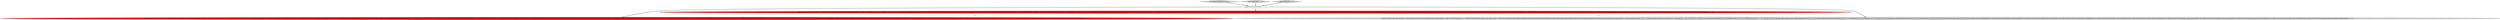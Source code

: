 digraph {
3 [style = filled, label = "testQuery(\"SELECT dim2, gran, SUM(cnt)\" + \"FROM (SELECT FLOOR(__time TO MONTH) AS gran, COALESCE(dim2, '') dim2, cnt FROM druid.foo) AS x\" + \"GROUP BY CUBE (dim2, gran)\",ImmutableList.of(GroupByQuery.builder().setDataSource(CalciteTests.DATASOURCE1).setInterval(querySegmentSpec(Filtration.eternity())).setGranularity(Granularities.ALL).setVirtualColumns(expressionVirtualColumn(\"v0\",\"case_searched(notnull(\"dim2\"),\"dim2\",'')\",ValueType.STRING),expressionVirtualColumn(\"v1\",\"timestamp_floor(\"__time\",'P1M',null,'UTC')\",ValueType.LONG)).setDimensions(dimensions(new DefaultDimensionSpec(\"v0\",\"d0\"),new DefaultDimensionSpec(\"v1\",\"d1\",ValueType.LONG))).setAggregatorSpecs(aggregators(new LongSumAggregatorFactory(\"a0\",\"cnt\"))).setSubtotalsSpec(ImmutableList.of(ImmutableList.of(\"d0\",\"d1\"),ImmutableList.of(\"d0\"),ImmutableList.of(\"d1\"),ImmutableList.of())).setContext(withTimestampResultContext(QUERY_CONTEXT_DEFAULT,\"d1\",1,Granularities.MONTH)).build()),ImmutableList.of(new Object((((edu.fdu.CPPDG.tinypdg.pe.ExpressionInfo@8ddba7,new Object((((edu.fdu.CPPDG.tinypdg.pe.ExpressionInfo@8ddbaf,new Object((((edu.fdu.CPPDG.tinypdg.pe.ExpressionInfo@8ddbb7,new Object((((edu.fdu.CPPDG.tinypdg.pe.ExpressionInfo@8ddbbf,new Object((((edu.fdu.CPPDG.tinypdg.pe.ExpressionInfo@8ddbc7,new Object((((edu.fdu.CPPDG.tinypdg.pe.ExpressionInfo@8ddbcf,new Object((((edu.fdu.CPPDG.tinypdg.pe.ExpressionInfo@8ddbd5,new Object((((edu.fdu.CPPDG.tinypdg.pe.ExpressionInfo@8ddbdb,new Object((((edu.fdu.CPPDG.tinypdg.pe.ExpressionInfo@8ddbe1,new Object((((edu.fdu.CPPDG.tinypdg.pe.ExpressionInfo@8ddbe9,new Object((((edu.fdu.CPPDG.tinypdg.pe.ExpressionInfo@8ddbf1))@@@4@@@['0', '1', '0']", fillcolor = red, shape = ellipse image = "AAA1AAABBB2BBB"];
5 [style = filled, label = "testQuery(\"SELECT dim2, gran, SUM(cnt)\" + \"FROM (SELECT FLOOR(__time TO MONTH) AS gran, COALESCE(dim2, '') dim2, cnt FROM druid.foo) AS x\" + \"GROUP BY GROUPING SETS ( (dim2, gran), (dim2), (gran), () ) LIMIT 100\",ImmutableList.of(GroupByQuery.builder().setDataSource(CalciteTests.DATASOURCE1).setInterval(querySegmentSpec(Filtration.eternity())).setGranularity(Granularities.ALL).setVirtualColumns(expressionVirtualColumn(\"v0\",\"case_searched(notnull(\"dim2\"),\"dim2\",'')\",ValueType.STRING),expressionVirtualColumn(\"v1\",\"timestamp_floor(\"__time\",'P1M',null,'UTC')\",ValueType.LONG)).setDimensions(dimensions(new DefaultDimensionSpec(\"v0\",\"d0\"),new DefaultDimensionSpec(\"v1\",\"d1\",ValueType.LONG))).setAggregatorSpecs(aggregators(new LongSumAggregatorFactory(\"a0\",\"cnt\"))).setSubtotalsSpec(ImmutableList.of(ImmutableList.of(\"d0\",\"d1\"),ImmutableList.of(\"d0\"),ImmutableList.of(\"d1\"),ImmutableList.of())).setLimitSpec(new DefaultLimitSpec(ImmutableList.of(),100)).setContext(QUERY_CONTEXT_DEFAULT).build()),ImmutableList.of(new Object((((edu.fdu.CPPDG.tinypdg.pe.ExpressionInfo@8ddc69,new Object((((edu.fdu.CPPDG.tinypdg.pe.ExpressionInfo@8ddc71,new Object((((edu.fdu.CPPDG.tinypdg.pe.ExpressionInfo@8ddc79,new Object((((edu.fdu.CPPDG.tinypdg.pe.ExpressionInfo@8ddc81,new Object((((edu.fdu.CPPDG.tinypdg.pe.ExpressionInfo@8ddc89,new Object((((edu.fdu.CPPDG.tinypdg.pe.ExpressionInfo@8ddc91,new Object((((edu.fdu.CPPDG.tinypdg.pe.ExpressionInfo@8ddc97,new Object((((edu.fdu.CPPDG.tinypdg.pe.ExpressionInfo@8ddc9d,new Object((((edu.fdu.CPPDG.tinypdg.pe.ExpressionInfo@8ddca3,new Object((((edu.fdu.CPPDG.tinypdg.pe.ExpressionInfo@8ddcab,new Object((((edu.fdu.CPPDG.tinypdg.pe.ExpressionInfo@8ddcb3))@@@4@@@['0', '0', '1']", fillcolor = lightgray, shape = ellipse image = "AAA0AAABBB3BBB"];
6 [style = filled, label = "testGroupingSetsWithLimit['0', '0', '1']", fillcolor = lightgray, shape = diamond image = "AAA0AAABBB3BBB"];
2 [style = filled, label = "cannotVectorize()@@@3@@@['1', '1', '1']", fillcolor = white, shape = ellipse image = "AAA0AAABBB1BBB"];
4 [style = filled, label = "testGroupByCube['0', '1', '0']", fillcolor = lightgray, shape = diamond image = "AAA0AAABBB2BBB"];
0 [style = filled, label = "testQuery(\"SELECT dim2, gran, SUM(cnt)\" + \"FROM (SELECT FLOOR(__time TO MONTH) AS gran, COALESCE(dim2, '') dim2, cnt FROM druid.foo) AS x\" + \"GROUP BY CUBE (dim2, gran)\",ImmutableList.of(GroupByQuery.builder().setDataSource(CalciteTests.DATASOURCE1).setInterval(querySegmentSpec(Filtration.eternity())).setGranularity(Granularities.ALL).setVirtualColumns(expressionVirtualColumn(\"v0\",\"case_searched(notnull(\"dim2\"),\"dim2\",'')\",ValueType.STRING),expressionVirtualColumn(\"v1\",\"timestamp_floor(\"__time\",'P1M',null,'UTC')\",ValueType.LONG)).setDimensions(dimensions(new DefaultDimensionSpec(\"v0\",\"d0\"),new DefaultDimensionSpec(\"v1\",\"d1\",ValueType.LONG))).setAggregatorSpecs(aggregators(new LongSumAggregatorFactory(\"a0\",\"cnt\"))).setSubtotalsSpec(ImmutableList.of(ImmutableList.of(\"d0\",\"d1\"),ImmutableList.of(\"d0\"),ImmutableList.of(\"d1\"),ImmutableList.of())).setContext(QUERY_CONTEXT_DEFAULT).build()),ImmutableList.of(new Object((((edu.fdu.CPPDG.tinypdg.pe.ExpressionInfo@8ddae6,new Object((((edu.fdu.CPPDG.tinypdg.pe.ExpressionInfo@8ddaee,new Object((((edu.fdu.CPPDG.tinypdg.pe.ExpressionInfo@8ddaf6,new Object((((edu.fdu.CPPDG.tinypdg.pe.ExpressionInfo@8ddafe,new Object((((edu.fdu.CPPDG.tinypdg.pe.ExpressionInfo@8ddb06,new Object((((edu.fdu.CPPDG.tinypdg.pe.ExpressionInfo@8ddb0e,new Object((((edu.fdu.CPPDG.tinypdg.pe.ExpressionInfo@8ddb14,new Object((((edu.fdu.CPPDG.tinypdg.pe.ExpressionInfo@8ddb1a,new Object((((edu.fdu.CPPDG.tinypdg.pe.ExpressionInfo@8ddb20,new Object((((edu.fdu.CPPDG.tinypdg.pe.ExpressionInfo@8ddb28,new Object((((edu.fdu.CPPDG.tinypdg.pe.ExpressionInfo@8ddb30))@@@4@@@['1', '0', '0']", fillcolor = red, shape = ellipse image = "AAA1AAABBB1BBB"];
1 [style = filled, label = "testGroupByCube['1', '0', '0']", fillcolor = lightgray, shape = diamond image = "AAA0AAABBB1BBB"];
1->2 [style = bold, label=""];
2->0 [style = bold, label=""];
0->3 [style = dashed, label="0"];
4->2 [style = bold, label=""];
0->5 [style = dashed, label="0"];
2->3 [style = bold, label=""];
2->5 [style = bold, label=""];
6->2 [style = bold, label=""];
}
